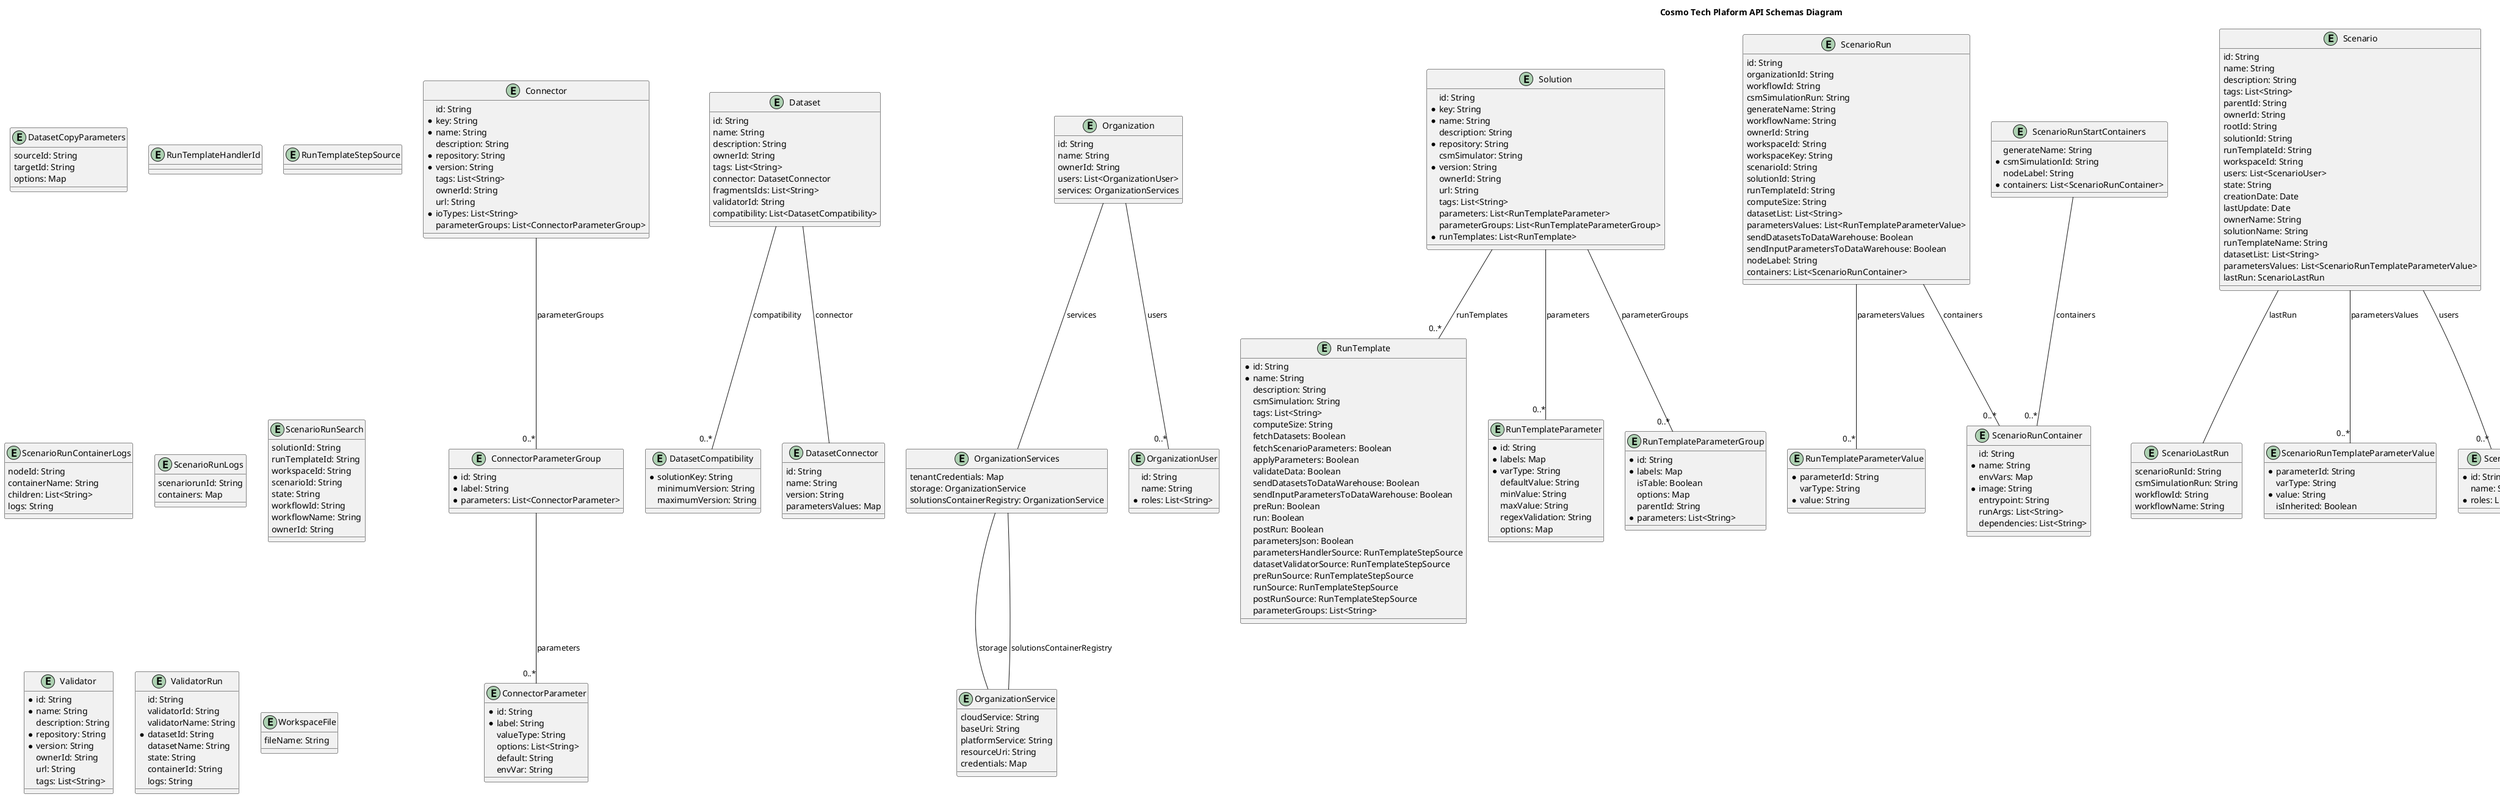 @startuml

title Cosmo Tech Plaform API Schemas Diagram

entity Connector { 
    id: String
    * key: String
    * name: String
    description: String
    * repository: String
    * version: String
    tags: List<String>
    ownerId: String
    url: String
    * ioTypes: List<String>
    parameterGroups: List<ConnectorParameterGroup>
}

entity ConnectorParameter { 
    * id: String
    * label: String
    valueType: String
    options: List<String>
    default: String
    envVar: String
}

entity ConnectorParameterGroup { 
    * id: String
    * label: String
    * parameters: List<ConnectorParameter>
}

entity Dataset { 
    id: String
    name: String
    description: String
    ownerId: String
    tags: List<String>
    connector: DatasetConnector
    fragmentsIds: List<String>
    validatorId: String
    compatibility: List<DatasetCompatibility>
}

entity DatasetCompatibility { 
    * solutionKey: String
    minimumVersion: String
    maximumVersion: String
}

entity DatasetConnector { 
    id: String
    name: String
    version: String
    parametersValues: Map
}

entity DatasetCopyParameters { 
    sourceId: String
    targetId: String
    options: Map
}

entity Organization { 
    id: String
    name: String
    ownerId: String
    users: List<OrganizationUser>
    services: OrganizationServices
}

entity OrganizationService { 
    cloudService: String
    baseUri: String
    platformService: String
    resourceUri: String
    credentials: Map
}

entity OrganizationServices { 
    tenantCredentials: Map
    storage: OrganizationService
    solutionsContainerRegistry: OrganizationService
}

entity OrganizationUser { 
    id: String
    name: String
    * roles: List<String>
}

entity RunTemplate { 
    * id: String
    * name: String
    description: String
    csmSimulation: String
    tags: List<String>
    computeSize: String
    fetchDatasets: Boolean
    fetchScenarioParameters: Boolean
    applyParameters: Boolean
    validateData: Boolean
    sendDatasetsToDataWarehouse: Boolean
    sendInputParametersToDataWarehouse: Boolean
    preRun: Boolean
    run: Boolean
    postRun: Boolean
    parametersJson: Boolean
    parametersHandlerSource: RunTemplateStepSource
    datasetValidatorSource: RunTemplateStepSource
    preRunSource: RunTemplateStepSource
    runSource: RunTemplateStepSource
    postRunSource: RunTemplateStepSource
    parameterGroups: List<String>
}

entity RunTemplateHandlerId { 
}

entity RunTemplateParameter { 
    * id: String
    * labels: Map
    * varType: String
    defaultValue: String
    minValue: String
    maxValue: String
    regexValidation: String
    options: Map
}

entity RunTemplateParameterGroup { 
    * id: String
    * labels: Map
    isTable: Boolean
    options: Map
    parentId: String
    * parameters: List<String>
}

entity RunTemplateParameterValue { 
    * parameterId: String
    varType: String
    * value: String
}

entity RunTemplateStepSource { 
}

entity Scenario { 
    id: String
    name: String
    description: String
    tags: List<String>
    parentId: String
    ownerId: String
    rootId: String
    solutionId: String
    runTemplateId: String
    workspaceId: String
    users: List<ScenarioUser>
    state: String
    creationDate: Date
    lastUpdate: Date
    ownerName: String
    solutionName: String
    runTemplateName: String
    datasetList: List<String>
    parametersValues: List<ScenarioRunTemplateParameterValue>
    lastRun: ScenarioLastRun
}

entity ScenarioChangedParameterValue { 
    parameterId: String
    varType: String
    value: String
    comparedValue: String
}

entity ScenarioComparisonResult { 
    scenarioId: String
    comparedScenarioId: String
    changedValues: List<ScenarioChangedParameterValue>
}

entity ScenarioLastRun { 
    scenarioRunId: String
    csmSimulationRun: String
    workflowId: String
    workflowName: String
}

entity ScenarioRun { 
    id: String
    organizationId: String
    workflowId: String
    csmSimulationRun: String
    generateName: String
    workflowName: String
    ownerId: String
    workspaceId: String
    workspaceKey: String
    scenarioId: String
    solutionId: String
    runTemplateId: String
    computeSize: String
    datasetList: List<String>
    parametersValues: List<RunTemplateParameterValue>
    sendDatasetsToDataWarehouse: Boolean
    sendInputParametersToDataWarehouse: Boolean
    nodeLabel: String
    containers: List<ScenarioRunContainer>
}

entity ScenarioRunContainer { 
    id: String
    * name: String
    envVars: Map
    * image: String
    entrypoint: String
    runArgs: List<String>
    dependencies: List<String>
}

entity ScenarioRunContainerLogs { 
    nodeId: String
    containerName: String
    children: List<String>
    logs: String
}

entity ScenarioRunLogs { 
    scenariorunId: String
    containers: Map
}

entity ScenarioRunSearch { 
    solutionId: String
    runTemplateId: String
    workspaceId: String
    scenarioId: String
    state: String
    workflowId: String
    workflowName: String
    ownerId: String
}

entity ScenarioRunStartContainers { 
    generateName: String
    * csmSimulationId: String
    nodeLabel: String
    * containers: List<ScenarioRunContainer>
}

entity ScenarioRunStatus { 
    id: String
    organizationId: String
    workflowId: String
    workflowName: String
    startTime: String
    endTime: String
    phase: String
    progress: String
    message: String
    estimatedDuration: Integer
    nodes: List<ScenarioRunStatusNode>
}

entity ScenarioRunStatusNode { 
    id: String
    name: String
    containerName: String
    estimatedDuration: Integer
    hostNodeName: String
    message: String
    phase: String
    progress: String
    startTime: String
    endTime: String
}

entity ScenarioRunTemplateParameterValue { 
    * parameterId: String
    varType: String
    * value: String
    isInherited: Boolean
}

entity ScenarioUser { 
    * id: String
    name: String
    * roles: List<String>
}

entity Solution { 
    id: String
    * key: String
    * name: String
    description: String
    * repository: String
    csmSimulator: String
    * version: String
    ownerId: String
    url: String
    tags: List<String>
    parameters: List<RunTemplateParameter>
    parameterGroups: List<RunTemplateParameterGroup>
    * runTemplates: List<RunTemplate>
}

entity User { 
    id: String
    name: String
    platformRoles: List<String>
    organizations: List<UserOrganization>
}

entity UserOrganization { 
    id: String
    name: String
    roles: List<String>
    workspaces: List<UserWorkspace>
}

entity UserWorkspace { 
    id: String
    name: String
    roles: List<String>
}

entity Validator { 
    * id: String
    * name: String
    description: String
    * repository: String
    * version: String
    ownerId: String
    url: String
    tags: List<String>
}

entity ValidatorRun { 
    id: String
    validatorId: String
    validatorName: String
    * datasetId: String
    datasetName: String
    state: String
    containerId: String
    logs: String
}

entity Workspace { 
    id: String
    * key: String
    * name: String
    description: String
    version: String
    tags: List<String>
    ownerId: String
    * solution: WorkspaceSolution
    users: List<WorkspaceUser>
    webApp: WorkspaceWebApp
    sendInputToDataWarehouse: Boolean
}

entity WorkspaceFile { 
    fileName: String
}

entity WorkspaceSolution { 
    solutionId: String
    runTemplateFilter: List<String>
    defaultRunTemplateDataset: Map
}

entity WorkspaceUser { 
    * id: String
    name: String
    * roles: List<String>
}

entity WorkspaceWebApp { 
    * url: String
    iframes: Map
    options: Map
}


Connector -- "0..*" ConnectorParameterGroup : parameterGroups
Organization -- "0..*" OrganizationUser : users
Organization -- OrganizationServices : services
User -- "0..*" UserOrganization : organizations
UserOrganization -- "0..*" UserWorkspace : workspaces
Solution -- "0..*" RunTemplateParameter : parameters
Solution -- "0..*" RunTemplateParameterGroup : parameterGroups
Solution -- "0..*" RunTemplate : runTemplates
ScenarioComparisonResult -- "0..*" ScenarioChangedParameterValue : changedValues
Dataset -- DatasetConnector : connector
Dataset -- "0..*" DatasetCompatibility : compatibility
ConnectorParameterGroup -- "0..*" ConnectorParameter : parameters
OrganizationServices -- OrganizationService : storage
OrganizationServices -- OrganizationService : solutionsContainerRegistry
Scenario -- "0..*" ScenarioUser : users
Scenario -- "0..*" ScenarioRunTemplateParameterValue : parametersValues
Scenario -- ScenarioLastRun : lastRun
ScenarioRun -- "0..*" RunTemplateParameterValue : parametersValues
ScenarioRun -- "0..*" ScenarioRunContainer : containers
ScenarioRunStatus -- "0..*" ScenarioRunStatusNode : nodes
ScenarioRunStartContainers -- "0..*" ScenarioRunContainer : containers
Workspace -- WorkspaceSolution : solution
Workspace -- "0..*" WorkspaceUser : users
Workspace -- WorkspaceWebApp : webApp

@enduml